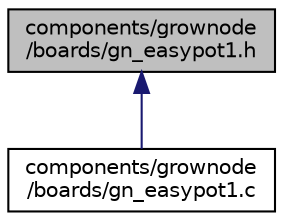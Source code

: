 digraph "components/grownode/boards/gn_easypot1.h"
{
 // LATEX_PDF_SIZE
  edge [fontname="Helvetica",fontsize="10",labelfontname="Helvetica",labelfontsize="10"];
  node [fontname="Helvetica",fontsize="10",shape=record];
  Node1 [label="components/grownode\l/boards/gn_easypot1.h",height=0.2,width=0.4,color="black", fillcolor="grey75", style="filled", fontcolor="black",tooltip=" "];
  Node1 -> Node2 [dir="back",color="midnightblue",fontsize="10",style="solid",fontname="Helvetica"];
  Node2 [label="components/grownode\l/boards/gn_easypot1.c",height=0.2,width=0.4,color="black", fillcolor="white", style="filled",URL="$gn__easypot1_8c.html",tooltip=" "];
}
